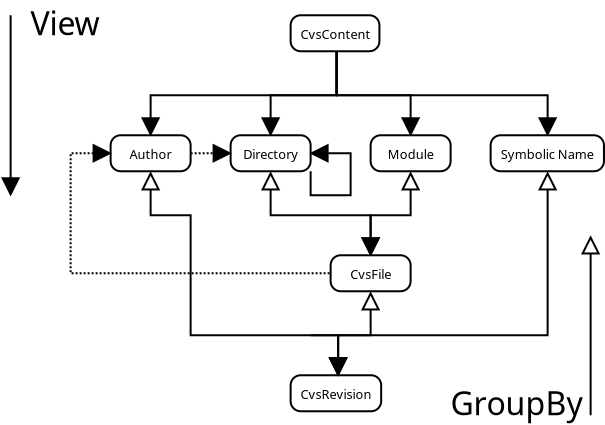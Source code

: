 <?xml version="1.0" encoding="UTF-8"?>
<dia:diagram xmlns:dia="http://www.lysator.liu.se/~alla/dia/"><dia:layer name="Background" visible="true"><dia:object type="UML - State" version="0" id="O0"><dia:attribute name="obj_pos"><dia:point val="11,4"/></dia:attribute><dia:attribute name="obj_bb"><dia:rectangle val="11,4;15.6,5.8"/></dia:attribute><dia:attribute name="elem_corner"><dia:point val="11,4"/></dia:attribute><dia:attribute name="elem_width"><dia:real val="4.6"/></dia:attribute><dia:attribute name="elem_height"><dia:real val="1.8"/></dia:attribute><dia:attribute name="text"><dia:composite type="text"><dia:attribute name="string"><dia:string>#CvsContent#</dia:string></dia:attribute><dia:attribute name="font"><dia:font family="sans" style="0" name="Courier"/></dia:attribute><dia:attribute name="height"><dia:real val="0.8"/></dia:attribute><dia:attribute name="pos"><dia:point val="13.3,5.2"/></dia:attribute><dia:attribute name="color"><dia:color val="#000000"/></dia:attribute><dia:attribute name="alignment"><dia:enum val="1"/></dia:attribute></dia:composite></dia:attribute></dia:object><dia:object type="UML - State" version="0" id="O1"><dia:attribute name="obj_pos"><dia:point val="13,16"/></dia:attribute><dia:attribute name="obj_bb"><dia:rectangle val="13,16;17,17.8"/></dia:attribute><dia:attribute name="elem_corner"><dia:point val="13,16"/></dia:attribute><dia:attribute name="elem_width"><dia:real val="4"/></dia:attribute><dia:attribute name="elem_height"><dia:real val="1.8"/></dia:attribute><dia:attribute name="text"><dia:composite type="text"><dia:attribute name="string"><dia:string>#CvsFile#</dia:string></dia:attribute><dia:attribute name="font"><dia:font family="sans" style="0" name="Courier"/></dia:attribute><dia:attribute name="height"><dia:real val="0.8"/></dia:attribute><dia:attribute name="pos"><dia:point val="15,17.2"/></dia:attribute><dia:attribute name="color"><dia:color val="#000000"/></dia:attribute><dia:attribute name="alignment"><dia:enum val="1"/></dia:attribute></dia:composite></dia:attribute></dia:object><dia:object type="UML - State" version="0" id="O2"><dia:attribute name="obj_pos"><dia:point val="8,10"/></dia:attribute><dia:attribute name="obj_bb"><dia:rectangle val="8,10;12,11.8"/></dia:attribute><dia:attribute name="elem_corner"><dia:point val="8,10"/></dia:attribute><dia:attribute name="elem_width"><dia:real val="4"/></dia:attribute><dia:attribute name="elem_height"><dia:real val="1.8"/></dia:attribute><dia:attribute name="text"><dia:composite type="text"><dia:attribute name="string"><dia:string>#Directory#</dia:string></dia:attribute><dia:attribute name="font"><dia:font family="sans" style="0" name="Courier"/></dia:attribute><dia:attribute name="height"><dia:real val="0.8"/></dia:attribute><dia:attribute name="pos"><dia:point val="10,11.2"/></dia:attribute><dia:attribute name="color"><dia:color val="#000000"/></dia:attribute><dia:attribute name="alignment"><dia:enum val="1"/></dia:attribute></dia:composite></dia:attribute></dia:object><dia:object type="UML - State" version="0" id="O3"><dia:attribute name="obj_pos"><dia:point val="15,10"/></dia:attribute><dia:attribute name="obj_bb"><dia:rectangle val="15,10;19,11.8"/></dia:attribute><dia:attribute name="elem_corner"><dia:point val="15,10"/></dia:attribute><dia:attribute name="elem_width"><dia:real val="4"/></dia:attribute><dia:attribute name="elem_height"><dia:real val="1.8"/></dia:attribute><dia:attribute name="text"><dia:composite type="text"><dia:attribute name="string"><dia:string>#Module#</dia:string></dia:attribute><dia:attribute name="font"><dia:font family="sans" style="0" name="Courier"/></dia:attribute><dia:attribute name="height"><dia:real val="0.8"/></dia:attribute><dia:attribute name="pos"><dia:point val="17,11.2"/></dia:attribute><dia:attribute name="color"><dia:color val="#000000"/></dia:attribute><dia:attribute name="alignment"><dia:enum val="1"/></dia:attribute></dia:composite></dia:attribute></dia:object><dia:object type="UML - State" version="0" id="O4"><dia:attribute name="obj_pos"><dia:point val="11,22"/></dia:attribute><dia:attribute name="obj_bb"><dia:rectangle val="11,22;15.75,23.8"/></dia:attribute><dia:attribute name="elem_corner"><dia:point val="11,22"/></dia:attribute><dia:attribute name="elem_width"><dia:real val="4.75"/></dia:attribute><dia:attribute name="elem_height"><dia:real val="1.8"/></dia:attribute><dia:attribute name="text"><dia:composite type="text"><dia:attribute name="string"><dia:string>#CvsRevision#</dia:string></dia:attribute><dia:attribute name="font"><dia:font family="sans" style="0" name="Courier"/></dia:attribute><dia:attribute name="height"><dia:real val="0.8"/></dia:attribute><dia:attribute name="pos"><dia:point val="13.375,23.2"/></dia:attribute><dia:attribute name="color"><dia:color val="#000000"/></dia:attribute><dia:attribute name="alignment"><dia:enum val="1"/></dia:attribute></dia:composite></dia:attribute></dia:object><dia:object type="UML - State" version="0" id="O5"><dia:attribute name="obj_pos"><dia:point val="2,10"/></dia:attribute><dia:attribute name="obj_bb"><dia:rectangle val="2,10;6,11.8"/></dia:attribute><dia:attribute name="elem_corner"><dia:point val="2,10"/></dia:attribute><dia:attribute name="elem_width"><dia:real val="4"/></dia:attribute><dia:attribute name="elem_height"><dia:real val="1.8"/></dia:attribute><dia:attribute name="text"><dia:composite type="text"><dia:attribute name="string"><dia:string>#Author#</dia:string></dia:attribute><dia:attribute name="font"><dia:font family="sans" style="0" name="Courier"/></dia:attribute><dia:attribute name="height"><dia:real val="0.8"/></dia:attribute><dia:attribute name="pos"><dia:point val="4,11.2"/></dia:attribute><dia:attribute name="color"><dia:color val="#000000"/></dia:attribute><dia:attribute name="alignment"><dia:enum val="1"/></dia:attribute></dia:composite></dia:attribute></dia:object><dia:object type="Standard - Line" version="0" id="O6"><dia:attribute name="obj_pos"><dia:point val="-3,4"/></dia:attribute><dia:attribute name="obj_bb"><dia:rectangle val="-3.8,3.95;-2.2,13.05"/></dia:attribute><dia:attribute name="conn_endpoints"><dia:point val="-3,4"/><dia:point val="-3,13"/></dia:attribute><dia:attribute name="numcp"><dia:int val="1"/></dia:attribute><dia:attribute name="end_arrow"><dia:enum val="3"/></dia:attribute><dia:attribute name="end_arrow_length"><dia:real val="0.8"/></dia:attribute><dia:attribute name="end_arrow_width"><dia:real val="0.8"/></dia:attribute></dia:object><dia:object type="Standard - Text" version="0" id="O7"><dia:attribute name="obj_pos"><dia:point val="-2,5"/></dia:attribute><dia:attribute name="obj_bb"><dia:rectangle val="-2,3.401;1.499,5.947"/></dia:attribute><dia:attribute name="text"><dia:composite type="text"><dia:attribute name="string"><dia:string>#View#</dia:string></dia:attribute><dia:attribute name="font"><dia:font family="sans" style="0" name="Courier"/></dia:attribute><dia:attribute name="height"><dia:real val="2"/></dia:attribute><dia:attribute name="pos"><dia:point val="-2,5"/></dia:attribute><dia:attribute name="color"><dia:color val="#000000"/></dia:attribute><dia:attribute name="alignment"><dia:enum val="0"/></dia:attribute></dia:composite></dia:attribute></dia:object><dia:object type="Standard - Line" version="0" id="O8"><dia:attribute name="obj_pos"><dia:point val="26,24"/></dia:attribute><dia:attribute name="obj_bb"><dia:rectangle val="25.2,14.95;26.8,24.05"/></dia:attribute><dia:attribute name="conn_endpoints"><dia:point val="26,24"/><dia:point val="26,15"/></dia:attribute><dia:attribute name="numcp"><dia:int val="1"/></dia:attribute><dia:attribute name="end_arrow"><dia:enum val="2"/></dia:attribute><dia:attribute name="end_arrow_length"><dia:real val="0.8"/></dia:attribute><dia:attribute name="end_arrow_width"><dia:real val="0.8"/></dia:attribute></dia:object><dia:object type="Standard - Text" version="0" id="O9"><dia:attribute name="obj_pos"><dia:point val="19,24"/></dia:attribute><dia:attribute name="obj_bb"><dia:rectangle val="19,22.401;25.349,24.948"/></dia:attribute><dia:attribute name="text"><dia:composite type="text"><dia:attribute name="string"><dia:string>#GroupBy#</dia:string></dia:attribute><dia:attribute name="font"><dia:font family="sans" style="0" name="Courier"/></dia:attribute><dia:attribute name="height"><dia:real val="2"/></dia:attribute><dia:attribute name="pos"><dia:point val="19,24"/></dia:attribute><dia:attribute name="color"><dia:color val="#000000"/></dia:attribute><dia:attribute name="alignment"><dia:enum val="0"/></dia:attribute></dia:composite></dia:attribute></dia:object><dia:object type="UML - State" version="0" id="O10"><dia:attribute name="obj_pos"><dia:point val="21,10"/></dia:attribute><dia:attribute name="obj_bb"><dia:rectangle val="21,10;26.7,11.8"/></dia:attribute><dia:attribute name="elem_corner"><dia:point val="21,10"/></dia:attribute><dia:attribute name="elem_width"><dia:real val="5.7"/></dia:attribute><dia:attribute name="elem_height"><dia:real val="1.8"/></dia:attribute><dia:attribute name="text"><dia:composite type="text"><dia:attribute name="string"><dia:string>#Symbolic Name#</dia:string></dia:attribute><dia:attribute name="font"><dia:font family="sans" style="0" name="Courier"/></dia:attribute><dia:attribute name="height"><dia:real val="0.8"/></dia:attribute><dia:attribute name="pos"><dia:point val="23.85,11.2"/></dia:attribute><dia:attribute name="color"><dia:color val="#000000"/></dia:attribute><dia:attribute name="alignment"><dia:enum val="1"/></dia:attribute></dia:composite></dia:attribute></dia:object><dia:object type="Standard - ZigZagLine" version="0" id="O11"><dia:attribute name="obj_pos"><dia:point val="2,10.9"/></dia:attribute><dia:attribute name="obj_bb"><dia:rectangle val="-0.05,10.1;13.05,16.95"/></dia:attribute><dia:attribute name="orth_points"><dia:point val="2,10.9"/><dia:point val="0,10.9"/><dia:point val="0,16.9"/><dia:point val="13,16.9"/></dia:attribute><dia:attribute name="orth_orient"><dia:enum val="0"/><dia:enum val="1"/><dia:enum val="0"/></dia:attribute><dia:attribute name="line_style"><dia:enum val="4"/></dia:attribute><dia:attribute name="start_arrow"><dia:enum val="3"/></dia:attribute><dia:attribute name="start_arrow_length"><dia:real val="0.8"/></dia:attribute><dia:attribute name="start_arrow_width"><dia:real val="0.8"/></dia:attribute><dia:connections><dia:connection handle="0" to="O5" connection="3"/><dia:connection handle="1" to="O1" connection="3"/></dia:connections></dia:object><dia:object type="Standard - ZigZagLine" version="0" id="O12"><dia:attribute name="obj_pos"><dia:point val="12,10.9"/></dia:attribute><dia:attribute name="obj_bb"><dia:rectangle val="11.95,10.1;14.05,13.05"/></dia:attribute><dia:attribute name="orth_points"><dia:point val="12,10.9"/><dia:point val="14,10.9"/><dia:point val="14,13"/><dia:point val="12,13"/><dia:point val="12,11.8"/></dia:attribute><dia:attribute name="orth_orient"><dia:enum val="0"/><dia:enum val="1"/><dia:enum val="0"/><dia:enum val="1"/></dia:attribute><dia:attribute name="start_arrow"><dia:enum val="3"/></dia:attribute><dia:attribute name="start_arrow_length"><dia:real val="0.8"/></dia:attribute><dia:attribute name="start_arrow_width"><dia:real val="0.8"/></dia:attribute><dia:connections><dia:connection handle="0" to="O2" connection="4"/><dia:connection handle="1" to="O2" connection="7"/></dia:connections></dia:object><dia:object type="Standard - ZigZagLine" version="0" id="O13"><dia:attribute name="obj_pos"><dia:point val="6,10.9"/></dia:attribute><dia:attribute name="obj_bb"><dia:rectangle val="5.929,10.1;8.05,11.7"/></dia:attribute><dia:attribute name="orth_points"><dia:point val="6,10.9"/><dia:point val="6,10.9"/><dia:point val="6,10.9"/><dia:point val="8,10.9"/></dia:attribute><dia:attribute name="orth_orient"><dia:enum val="0"/><dia:enum val="1"/><dia:enum val="0"/></dia:attribute><dia:attribute name="line_style"><dia:enum val="4"/></dia:attribute><dia:attribute name="end_arrow"><dia:enum val="3"/></dia:attribute><dia:attribute name="end_arrow_length"><dia:real val="0.8"/></dia:attribute><dia:attribute name="end_arrow_width"><dia:real val="0.8"/></dia:attribute><dia:connections><dia:connection handle="0" to="O5" connection="4"/><dia:connection handle="1" to="O2" connection="3"/></dia:connections></dia:object><dia:object type="Standard - ZigZagLine" version="0" id="O14"><dia:attribute name="obj_pos"><dia:point val="13.375,22"/></dia:attribute><dia:attribute name="obj_bb"><dia:rectangle val="3.2,11.75;14.175,22.05"/></dia:attribute><dia:attribute name="orth_points"><dia:point val="13.375,22"/><dia:point val="13.375,20"/><dia:point val="6,20"/><dia:point val="6,14"/><dia:point val="4,14"/><dia:point val="4,11.8"/></dia:attribute><dia:attribute name="orth_orient"><dia:enum val="1"/><dia:enum val="0"/><dia:enum val="1"/><dia:enum val="0"/><dia:enum val="1"/></dia:attribute><dia:attribute name="start_arrow"><dia:enum val="3"/></dia:attribute><dia:attribute name="start_arrow_length"><dia:real val="0.8"/></dia:attribute><dia:attribute name="start_arrow_width"><dia:real val="0.8"/></dia:attribute><dia:attribute name="end_arrow"><dia:enum val="2"/></dia:attribute><dia:attribute name="end_arrow_length"><dia:real val="0.8"/></dia:attribute><dia:attribute name="end_arrow_width"><dia:real val="0.8"/></dia:attribute><dia:connections><dia:connection handle="0" to="O4" connection="1"/><dia:connection handle="1" to="O5" connection="6"/></dia:connections></dia:object><dia:object type="Standard - ZigZagLine" version="0" id="O15"><dia:attribute name="obj_pos"><dia:point val="23.85,11.8"/></dia:attribute><dia:attribute name="obj_bb"><dia:rectangle val="12.575,11.75;24.65,22.05"/></dia:attribute><dia:attribute name="orth_points"><dia:point val="23.85,11.8"/><dia:point val="23.85,20"/><dia:point val="19,20"/><dia:point val="19,20"/><dia:point val="13.375,20"/><dia:point val="13.375,22"/></dia:attribute><dia:attribute name="orth_orient"><dia:enum val="1"/><dia:enum val="0"/><dia:enum val="1"/><dia:enum val="0"/><dia:enum val="1"/></dia:attribute><dia:attribute name="start_arrow"><dia:enum val="2"/></dia:attribute><dia:attribute name="start_arrow_length"><dia:real val="0.8"/></dia:attribute><dia:attribute name="start_arrow_width"><dia:real val="0.8"/></dia:attribute><dia:attribute name="end_arrow"><dia:enum val="3"/></dia:attribute><dia:attribute name="end_arrow_length"><dia:real val="0.8"/></dia:attribute><dia:attribute name="end_arrow_width"><dia:real val="0.8"/></dia:attribute><dia:connections><dia:connection handle="0" to="O10" connection="6"/><dia:connection handle="1" to="O4" connection="1"/></dia:connections></dia:object><dia:object type="Standard - ZigZagLine" version="0" id="O16"><dia:attribute name="obj_pos"><dia:point val="10,11.8"/></dia:attribute><dia:attribute name="obj_bb"><dia:rectangle val="9.2,11.75;15.05,16.071"/></dia:attribute><dia:attribute name="orth_points"><dia:point val="10,11.8"/><dia:point val="10,14"/><dia:point val="15,14"/><dia:point val="15,16"/><dia:point val="15,16"/></dia:attribute><dia:attribute name="orth_orient"><dia:enum val="1"/><dia:enum val="0"/><dia:enum val="1"/><dia:enum val="0"/></dia:attribute><dia:attribute name="start_arrow"><dia:enum val="2"/></dia:attribute><dia:attribute name="start_arrow_length"><dia:real val="0.8"/></dia:attribute><dia:attribute name="start_arrow_width"><dia:real val="0.8"/></dia:attribute><dia:attribute name="end_arrow"><dia:enum val="3"/></dia:attribute><dia:attribute name="end_arrow_length"><dia:real val="0.8"/></dia:attribute><dia:attribute name="end_arrow_width"><dia:real val="0.8"/></dia:attribute><dia:connections><dia:connection handle="0" to="O2" connection="6"/><dia:connection handle="1" to="O1" connection="1"/></dia:connections></dia:object><dia:object type="Standard - ZigZagLine" version="0" id="O17"><dia:attribute name="obj_pos"><dia:point val="17,11.8"/></dia:attribute><dia:attribute name="obj_bb"><dia:rectangle val="14.95,11.75;17.8,16.071"/></dia:attribute><dia:attribute name="orth_points"><dia:point val="17,11.8"/><dia:point val="17,14"/><dia:point val="15,14"/><dia:point val="15,16"/><dia:point val="15,16"/></dia:attribute><dia:attribute name="orth_orient"><dia:enum val="1"/><dia:enum val="0"/><dia:enum val="1"/><dia:enum val="0"/></dia:attribute><dia:attribute name="start_arrow"><dia:enum val="2"/></dia:attribute><dia:attribute name="start_arrow_length"><dia:real val="0.8"/></dia:attribute><dia:attribute name="start_arrow_width"><dia:real val="0.8"/></dia:attribute><dia:attribute name="end_arrow"><dia:enum val="3"/></dia:attribute><dia:attribute name="end_arrow_length"><dia:real val="0.8"/></dia:attribute><dia:attribute name="end_arrow_width"><dia:real val="0.8"/></dia:attribute><dia:connections><dia:connection handle="0" to="O3" connection="6"/><dia:connection handle="1" to="O1" connection="1"/></dia:connections></dia:object><dia:object type="Standard - ZigZagLine" version="0" id="O18"><dia:attribute name="obj_pos"><dia:point val="15,17.8"/></dia:attribute><dia:attribute name="obj_bb"><dia:rectangle val="11.929,17.75;15.8,22.05"/></dia:attribute><dia:attribute name="orth_points"><dia:point val="15,17.8"/><dia:point val="15,20"/><dia:point val="12,20"/><dia:point val="12,20"/><dia:point val="13.375,20"/><dia:point val="13.375,22"/></dia:attribute><dia:attribute name="orth_orient"><dia:enum val="1"/><dia:enum val="0"/><dia:enum val="1"/><dia:enum val="0"/><dia:enum val="1"/></dia:attribute><dia:attribute name="start_arrow"><dia:enum val="2"/></dia:attribute><dia:attribute name="start_arrow_length"><dia:real val="0.8"/></dia:attribute><dia:attribute name="start_arrow_width"><dia:real val="0.8"/></dia:attribute><dia:attribute name="end_arrow"><dia:enum val="3"/></dia:attribute><dia:attribute name="end_arrow_length"><dia:real val="0.8"/></dia:attribute><dia:attribute name="end_arrow_width"><dia:real val="0.8"/></dia:attribute><dia:connections><dia:connection handle="0" to="O1" connection="6"/><dia:connection handle="1" to="O4" connection="1"/></dia:connections></dia:object><dia:object type="Standard - ZigZagLine" version="0" id="O19"><dia:attribute name="obj_pos"><dia:point val="13.3,5.8"/></dia:attribute><dia:attribute name="obj_bb"><dia:rectangle val="3.95,5.75;13.35,10.071"/></dia:attribute><dia:attribute name="orth_points"><dia:point val="13.3,5.8"/><dia:point val="13.3,8"/><dia:point val="4,8"/><dia:point val="4,10"/><dia:point val="4,10"/></dia:attribute><dia:attribute name="orth_orient"><dia:enum val="1"/><dia:enum val="0"/><dia:enum val="1"/><dia:enum val="0"/></dia:attribute><dia:attribute name="end_arrow"><dia:enum val="3"/></dia:attribute><dia:attribute name="end_arrow_length"><dia:real val="0.8"/></dia:attribute><dia:attribute name="end_arrow_width"><dia:real val="0.8"/></dia:attribute><dia:connections><dia:connection handle="0" to="O0" connection="6"/><dia:connection handle="1" to="O5" connection="1"/></dia:connections></dia:object><dia:object type="Standard - ZigZagLine" version="0" id="O20"><dia:attribute name="obj_pos"><dia:point val="13.3,5.8"/></dia:attribute><dia:attribute name="obj_bb"><dia:rectangle val="13.25,5.75;17.05,10.071"/></dia:attribute><dia:attribute name="orth_points"><dia:point val="13.3,5.8"/><dia:point val="13.3,8"/><dia:point val="17,8"/><dia:point val="17,10"/><dia:point val="17,10"/></dia:attribute><dia:attribute name="orth_orient"><dia:enum val="1"/><dia:enum val="0"/><dia:enum val="1"/><dia:enum val="0"/></dia:attribute><dia:attribute name="end_arrow"><dia:enum val="3"/></dia:attribute><dia:attribute name="end_arrow_length"><dia:real val="0.8"/></dia:attribute><dia:attribute name="end_arrow_width"><dia:real val="0.8"/></dia:attribute><dia:connections><dia:connection handle="0" to="O0" connection="6"/><dia:connection handle="1" to="O3" connection="1"/></dia:connections></dia:object><dia:object type="Standard - ZigZagLine" version="0" id="O21"><dia:attribute name="obj_pos"><dia:point val="13.3,5.8"/></dia:attribute><dia:attribute name="obj_bb"><dia:rectangle val="13.25,5.75;24.65,10.05"/></dia:attribute><dia:attribute name="orth_points"><dia:point val="13.3,5.8"/><dia:point val="13.3,8"/><dia:point val="22,8"/><dia:point val="22,8"/><dia:point val="23.85,8"/><dia:point val="23.85,10"/></dia:attribute><dia:attribute name="orth_orient"><dia:enum val="1"/><dia:enum val="0"/><dia:enum val="1"/><dia:enum val="0"/><dia:enum val="1"/></dia:attribute><dia:attribute name="end_arrow"><dia:enum val="3"/></dia:attribute><dia:attribute name="end_arrow_length"><dia:real val="0.8"/></dia:attribute><dia:attribute name="end_arrow_width"><dia:real val="0.8"/></dia:attribute><dia:connections><dia:connection handle="0" to="O0" connection="6"/><dia:connection handle="1" to="O10" connection="1"/></dia:connections></dia:object><dia:object type="Standard - ZigZagLine" version="0" id="O22"><dia:attribute name="obj_pos"><dia:point val="13.3,5.8"/></dia:attribute><dia:attribute name="obj_bb"><dia:rectangle val="9.95,5.75;13.35,10.071"/></dia:attribute><dia:attribute name="orth_points"><dia:point val="13.3,5.8"/><dia:point val="13.3,8"/><dia:point val="10,8"/><dia:point val="10,10"/><dia:point val="10,10"/></dia:attribute><dia:attribute name="orth_orient"><dia:enum val="1"/><dia:enum val="0"/><dia:enum val="1"/><dia:enum val="0"/></dia:attribute><dia:attribute name="end_arrow"><dia:enum val="3"/></dia:attribute><dia:attribute name="end_arrow_length"><dia:real val="0.8"/></dia:attribute><dia:attribute name="end_arrow_width"><dia:real val="0.8"/></dia:attribute><dia:connections><dia:connection handle="0" to="O0" connection="6"/><dia:connection handle="1" to="O2" connection="1"/></dia:connections></dia:object></dia:layer></dia:diagram>
